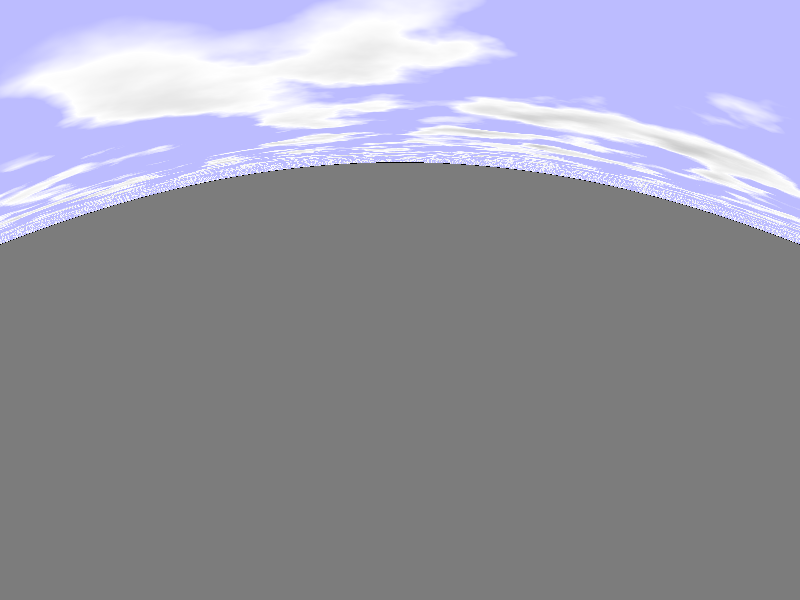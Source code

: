 // POV-Ray 3.7 Scene File "hole1.pov"
// author:  Friedrich A. Lohmueller
// Date:   Aug. 2003 / Aug-2009
// email: Friedrich.Lohmueller_at_t-online.de
// homepage: http://www.f-lohmueller.de
//--------------------------------------------------------------------------
#if (version < 3.7) global_settings{ assumed_gamma 1.0 } #end
//--------------------------------------------------------------------------
#include "colors.inc"
#include "textures.inc"
//--------------------------------------------------------------------------
// camera ------------------------------------------------------------------
#declare Camera_0 = camera {ultra_wide_angle angle 135          // front view
                            location  <0.0 , 1.0 ,-3.5>
                            right     x*image_width/image_height
                            look_at   <0.0 ,-0.5 , 0.0>}
camera{Camera_0}
// sun ---------------------------------------------------------------------
light_source{<1500,2500,-2500> color White}
// sky ---------------------------------------------------------------------
plane{<0,1,0>,1 hollow no_shadow 
       texture{ pigment{ Bright_Blue_Sky scale 2
                        }
                finish {ambient 1 diffuse 0} }      
       scale 10000}
// fog ---------------------------------------------------------------------

fog{fog_type   2
    distance   30
    color      rgb<1,0.98,0.9>
    fog_offset 0.1
    fog_alt   1
    turbulence 0.8}
  
    
// ground ------------------------------------------------------------------
// the dimensions of the hole:
#declare HoleInnerR = 1.25;
#declare HoleScale  = 1.50;
#declare HoleR      = 1.00;
//-------------------------
// the plane with a hole:
union{
difference{

plane{<0,1,0>, 0 }
cylinder{<0,-HoleR,0>, <0,0.0001,0>,HoleInnerR+HoleR scale HoleScale}
cylinder{<0,  -100,0>, <0,0.0001,0>,HoleInnerR scale HoleScale}
          } // end of difference
          
torus{ HoleInnerR+HoleR, HoleR 
       translate<0,-HoleR,0>scale HoleScale}

 texture{Polished_Chrome //Glass3 
         normal {spiral1  20  0.25  sine_wave    
                 turbulence 0.1 rotate<90,0,0> scale <0.25,0.5,0.25> }
         finish {ambient 0.15 diffuse 0.85 reflection 0.35}}
 } // end of union

//-----------------------------------------------------------------------end







